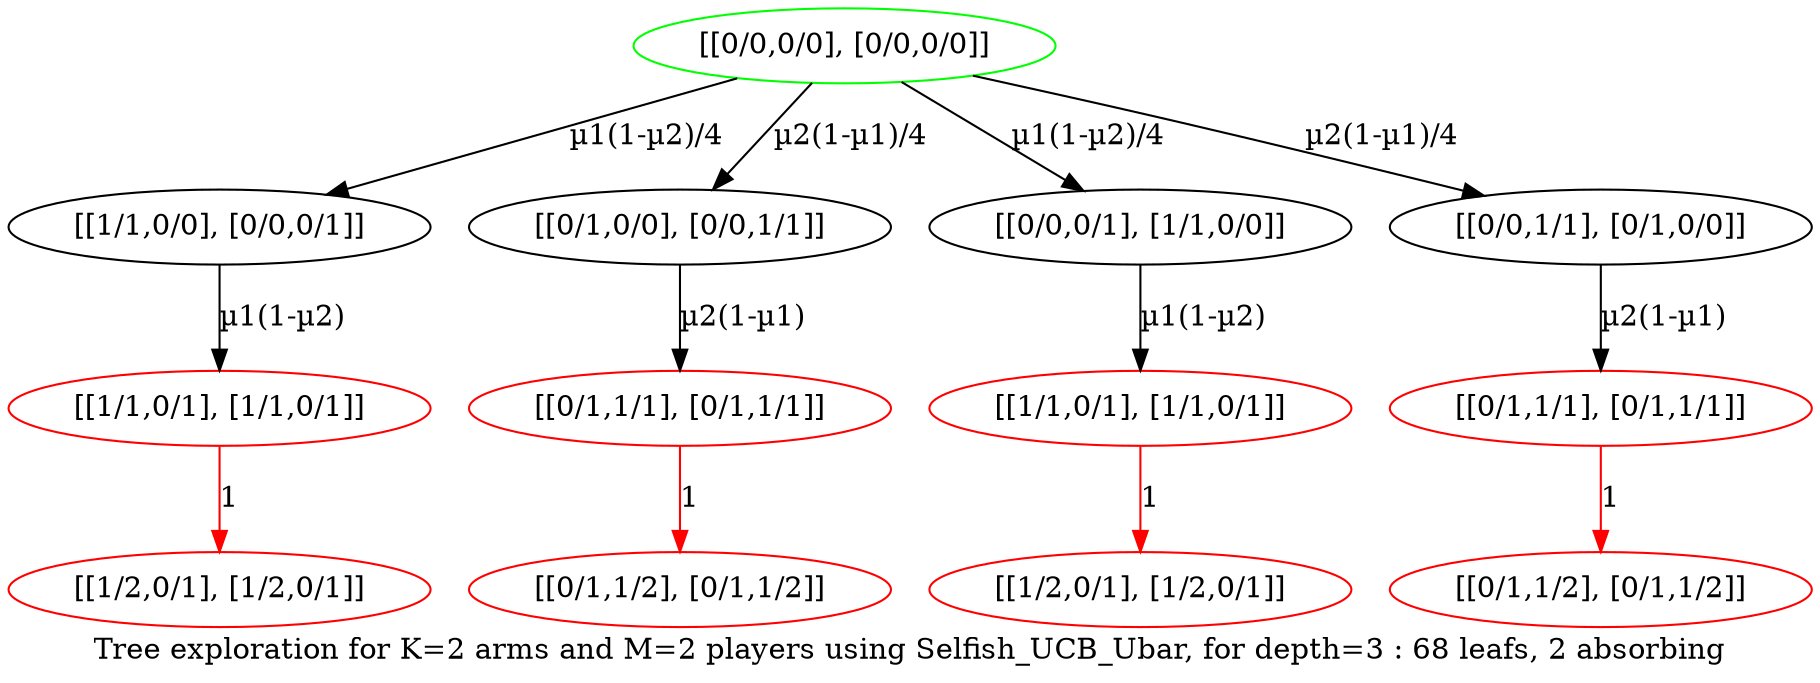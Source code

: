 digraph {
	overlap=false
	label="Tree exploration for K=2 arms and M=2 players using Selfish_UCB_Ubar, for depth=3 : 68 leafs, 2 absorbing"
	0 [label="[[0/0,0/0], [0/0,0/0]]" color=green]
	0 -> 1 [label="µ1(1-µ2)/4" color=black]
	0 -> 5 [label="µ2(1-µ1)/4" color=black]
	0 -> 8 [label="µ1(1-µ2)/4" color=black]
	0 -> 10 [label="µ2(1-µ1)/4" color=black]
	1 [label="[[1/1,0/0], [0/0,0/1]]"]
	1 -> 13 [label="µ1(1-µ2)" color=black]
	5 [label="[[0/1,0/0], [0/0,1/1]]"]
	5 -> 26 [label="µ2(1-µ1)" color=black]
	8 [label="[[0/0,0/1], [1/1,0/0]]"]
	8 -> 35 [label="µ1(1-µ2)" color=black]
	10 [label="[[0/0,1/1], [0/1,0/0]]"]
	10 -> 43 [label="µ2(1-µ1)" color=black]
	13 [label="[[1/1,0/1], [1/1,0/1]]" color=red]
	13 -> 60 [label=1 color=red]
	26 [label="[[0/1,1/1], [0/1,1/1]]" color=red]
	26 -> 139 [label=1 color=red]
	35 [label="[[1/1,0/1], [1/1,0/1]]" color=red]
	35 -> 194 [label=1 color=red]
	43 [label="[[0/1,1/1], [0/1,1/1]]" color=red]
	43 -> 239 [label=1 color=red]
	60 [label="[[1/2,0/1], [1/2,0/1]]" color=red]
	139 [label="[[0/1,1/2], [0/1,1/2]]" color=red]
	194 [label="[[1/2,0/1], [1/2,0/1]]" color=red]
	239 [label="[[0/1,1/2], [0/1,1/2]]" color=red]
}
